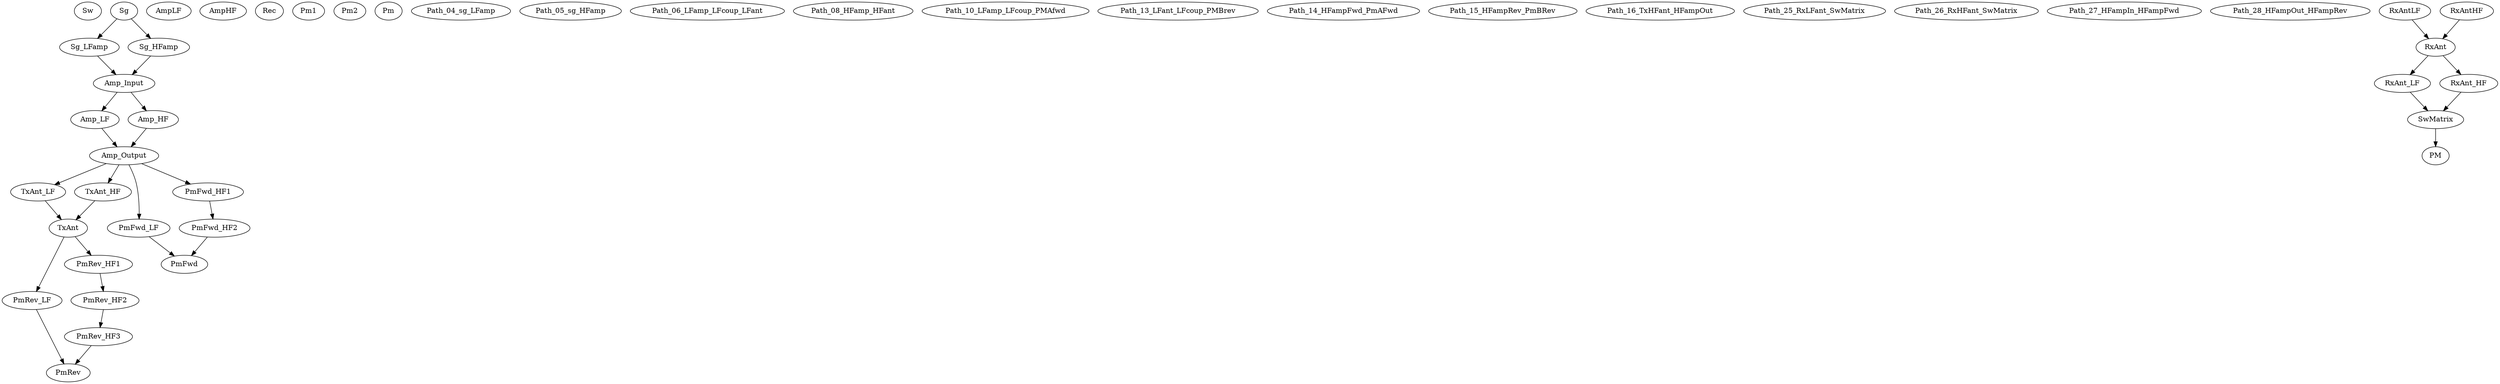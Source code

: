 digraph {
    Sw [ini="ini\\.ini"]
    Sg [ini="ini\\.ini"]
    AmpLF [ini="ini\\.ini" condition="8e7<=f<=1e9"]
    AmpHF [ini="ini\\.ini" condition="1e9<f<=18e9"]
    Rec [ini="ini\\.ini"]
    Pm1 [ini="ini\\.ini" ch=1]
    Pm2 [ini="ini\\.ini" ch=2]
    Pm  [ini="ini\\.ini" ch=1]
    
    Path_04_sg_LFamp            [ini="04-sg-LFamp.ini" condition="f<=18e9"]
    Path_05_sg_HFamp            [ini="05-sg-HFamp.ini" condition="f<=18e9"]
    
    Path_06_LFamp_LFcoup_LFant  [ini="06-LFamp-LFcoup-LFant.ini" condition="8e7<=f<=1e9"]
    Path_08_HFamp_HFant         [ini="08-HFamp-HFant.ini"        condition="f<=18e9"]

    Path_10_LFamp_LFcoup_PMAfwd [ini="10-LFamp-LFcoup-PMAfwd.ini" condition="8e7<=f<=1e9"]
    Path_13_LFant_LFcoup_PMBrev [ini="13-LFant-LFcoup-PMBrev.ini" condition="8e7<=f<=1e9"]
    
    Path_14_HFampFwd_PmAFwd     [ini="14-HFampfwd-PMAfwd.ini"  condition="f<=18e9"]
    Path_15_HFampRev_PmBRev     [ini="15-HFamprev-PMBrev.ini"  condition="f<=18e9"]
    Path_16_TxHFant_HFampOut    [ini="16-TxHFant-HFampOut.ini" condition="f<=18e9"]
    
    Path_25_RxLFant_SwMatrix    [ini="25-RxLFant-SwMatrix.ini" condition="f<=18e9"]
    Path_26_RxHFant_SwMatrix    [ini="26-RxHFant-SwMatrix.ini" condition="f<=18e9"]
    
    Path_27_HFampIn_HFampFwd    [ini="27-HFampIn-HFampFwd.ini"  condition="1e9<f<=18e9"]
    Path_28_HFampOut_HFampRev   [ini="28-HFampOut-HFampRev.ini" condition="1e9<f<=18e9"]
    
    Sg -> Sg_LFamp              [condition="f<=1e9"]
    Sg -> Sg_HFamp              [condition="1e9<f<=18e9"]
    
    Sg_LFamp -> Amp_Input       [dev=Path_04_sg_LFamp what="S21"]
    Sg_HFamp -> Amp_Input       [dev=Path_05_sg_HFamp what="S21"]
    
    Amp_Input -> Amp_LF         [condition="f<=1e9"]
    Amp_Input -> Amp_HF         [condition="1e9<f<=18e9"]

    Amp_LF -> Amp_Output        [dev=AmpLF what="S21"]
    Amp_HF -> Amp_Output        [dev=AmpHF what="S21"]

    Amp_Output -> TxAnt_LF      [condition="f<=1e9"]
    Amp_Output -> TxAnt_HF      [condition="1e9<f<=18e9"]
    
    TxAnt_LF -> TxAnt           [dev=Path_06_LFamp_LFcoup_LFant what="S21"]
    TxAnt_HF -> TxAnt           [dev=Path_08_HFamp_HFant what="S21"]
   
    Amp_Output -> PmFwd_LF      [condition="f<=1e9"]
    Amp_Output -> PmFwd_HF1     [condition="1e9<f<=18e9"]
    
    PmFwd_LF   -> PmFwd         [dev=Path_10_LFamp_LFcoup_PMAfwd what="S21"]
    PmFwd_HF1  -> PmFwd_HF2     [dev=Path_27_HFampIn_HFampFwd what="S21"]
    PmFwd_HF2  -> PmFwd         [dev=Path_14_HFampFwd_PmAFwd what="S21"]
    
    TxAnt -> PmRev_LF           [condition="f<=1e9"]
    TxAnt -> PmRev_HF1          [condition="1e9<f<=18e9"]
    
    PmRev_LF  -> PmRev          [dev=Path_13_LFant_LFcoup_PMBrev what="S21"]
    PmRev_HF1 -> PmRev_HF2      [dev=Path_16_TxHFant_HFampOut what="S21"]
    PmRev_HF2 -> PmRev_HF3      [dev=Path_28_HFampOut_HFampRev what="S21"]
    PmRev_HF3 -> PmRev          [dev=Path_15_HFampRev_PmBRev what="S21"]
    
    RxAntLF -> RxAnt            [condition="2e8<=f<=1e9"]
    RxAntHF -> RxAnt            [condition="1e9<f<=18e9"]

    RxAnt -> RxAnt_LF           [condition="f<=1e9"]
    RxAnt -> RxAnt_HF           [condition="1e9<f<=18e9"]
    
    RxAnt_LF -> SwMatrix        [dev=Path_25_RxLFant_SwMatrix what="S21"]
    RxAnt_HF -> SwMatrix        [dev=Path_26_RxHFant_SwMatrix what="S21"]
    
    SwMatrix -> PM [condition="f<=18e9"]
    
    
}